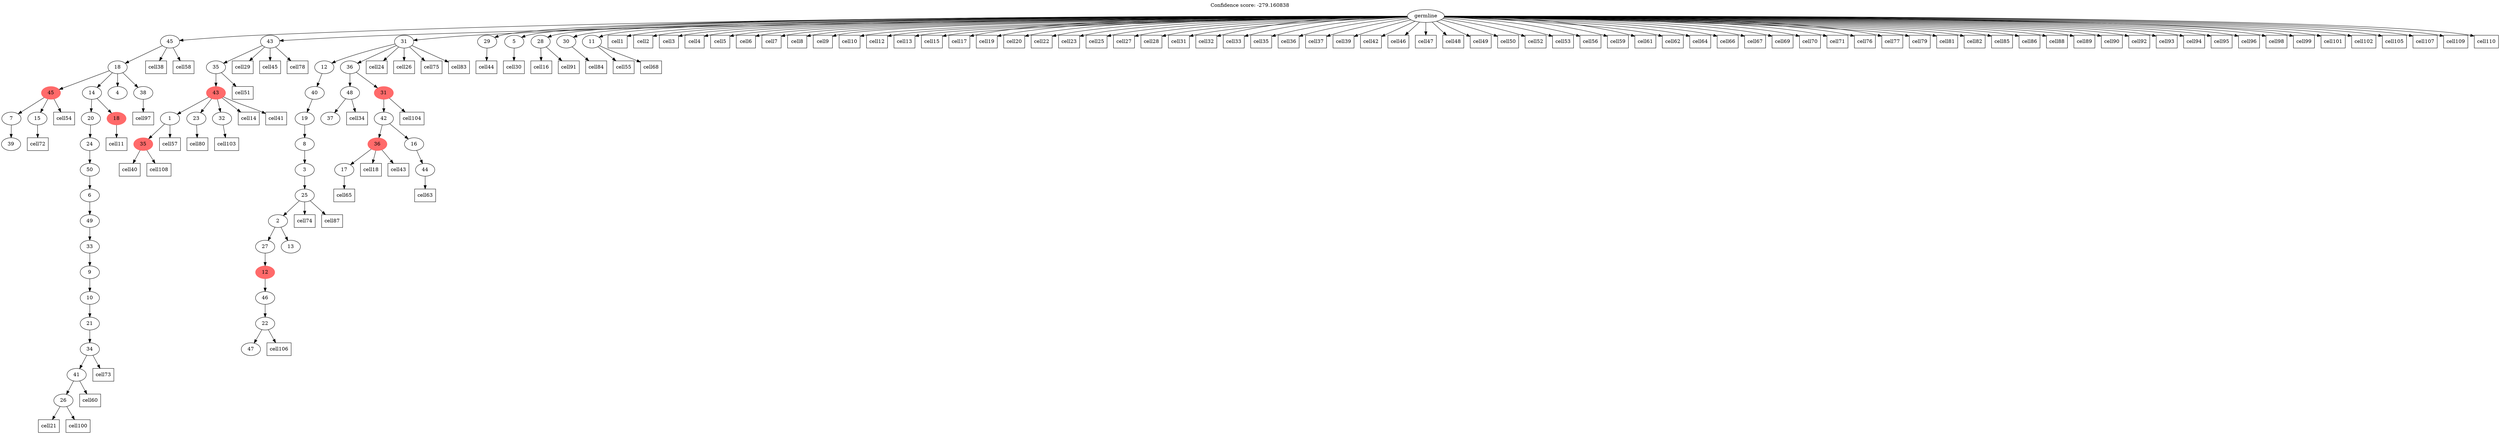 digraph g {
	"51" -> "52";
	"52" [label="39"];
	"49" -> "50";
	"50" [label="15"];
	"49" -> "51";
	"51" [label="7"];
	"46" -> "47";
	"47" [label="26"];
	"45" -> "46";
	"46" [label="41"];
	"44" -> "45";
	"45" [label="34"];
	"43" -> "44";
	"44" [label="21"];
	"42" -> "43";
	"43" [label="10"];
	"41" -> "42";
	"42" [label="9"];
	"40" -> "41";
	"41" [label="33"];
	"39" -> "40";
	"40" [label="49"];
	"38" -> "39";
	"39" [label="6"];
	"37" -> "38";
	"38" [label="50"];
	"36" -> "37";
	"37" [label="24"];
	"35" -> "36";
	"36" [label="20"];
	"35" -> "48";
	"48" [color=indianred1, style=filled, label="18"];
	"34" -> "35";
	"35" [label="14"];
	"34" -> "49";
	"49" [color=indianred1, style=filled, label="45"];
	"34" -> "53";
	"53" [label="4"];
	"34" -> "54";
	"54" [label="38"];
	"33" -> "34";
	"34" [label="18"];
	"28" -> "29";
	"29" [color=indianred1, style=filled, label="35"];
	"26" -> "27";
	"27" [label="23"];
	"26" -> "28";
	"28" [label="1"];
	"26" -> "30";
	"30" [label="32"];
	"25" -> "26";
	"26" [color=indianred1, style=filled, label="43"];
	"24" -> "25";
	"25" [label="35"];
	"21" -> "22";
	"22" [label="47"];
	"20" -> "21";
	"21" [label="22"];
	"19" -> "20";
	"20" [label="46"];
	"18" -> "19";
	"19" [color=indianred1, style=filled, label="12"];
	"17" -> "18";
	"18" [label="27"];
	"17" -> "23";
	"23" [label="13"];
	"16" -> "17";
	"17" [label="2"];
	"15" -> "16";
	"16" [label="25"];
	"14" -> "15";
	"15" [label="3"];
	"13" -> "14";
	"14" [label="8"];
	"12" -> "13";
	"13" [label="19"];
	"11" -> "12";
	"12" [label="40"];
	"9" -> "10";
	"10" [label="37"];
	"7" -> "8";
	"8" [label="17"];
	"5" -> "6";
	"6" [label="44"];
	"4" -> "5";
	"5" [label="16"];
	"4" -> "7";
	"7" [color=indianred1, style=filled, label="36"];
	"3" -> "4";
	"4" [label="42"];
	"2" -> "3";
	"3" [color=indianred1, style=filled, label="31"];
	"2" -> "9";
	"9" [label="48"];
	"1" -> "2";
	"2" [label="36"];
	"1" -> "11";
	"11" [label="12"];
	"0" -> "1";
	"1" [label="31"];
	"0" -> "24";
	"24" [label="43"];
	"0" -> "31";
	"31" [label="29"];
	"0" -> "32";
	"32" [label="5"];
	"0" -> "33";
	"33" [label="45"];
	"0" -> "55";
	"55" [label="28"];
	"0" -> "56";
	"56" [label="30"];
	"0" -> "57";
	"57" [label="11"];
	"0" [label="germline"];
	"0" -> "cell1";
	"cell1" [shape=box];
	"0" -> "cell2";
	"cell2" [shape=box];
	"0" -> "cell3";
	"cell3" [shape=box];
	"0" -> "cell4";
	"cell4" [shape=box];
	"0" -> "cell5";
	"cell5" [shape=box];
	"0" -> "cell6";
	"cell6" [shape=box];
	"0" -> "cell7";
	"cell7" [shape=box];
	"0" -> "cell8";
	"cell8" [shape=box];
	"0" -> "cell9";
	"cell9" [shape=box];
	"0" -> "cell10";
	"cell10" [shape=box];
	"48" -> "cell11";
	"cell11" [shape=box];
	"0" -> "cell12";
	"cell12" [shape=box];
	"0" -> "cell13";
	"cell13" [shape=box];
	"26" -> "cell14";
	"cell14" [shape=box];
	"0" -> "cell15";
	"cell15" [shape=box];
	"55" -> "cell16";
	"cell16" [shape=box];
	"0" -> "cell17";
	"cell17" [shape=box];
	"7" -> "cell18";
	"cell18" [shape=box];
	"0" -> "cell19";
	"cell19" [shape=box];
	"0" -> "cell20";
	"cell20" [shape=box];
	"47" -> "cell21";
	"cell21" [shape=box];
	"0" -> "cell22";
	"cell22" [shape=box];
	"0" -> "cell23";
	"cell23" [shape=box];
	"1" -> "cell24";
	"cell24" [shape=box];
	"0" -> "cell25";
	"cell25" [shape=box];
	"1" -> "cell26";
	"cell26" [shape=box];
	"0" -> "cell27";
	"cell27" [shape=box];
	"0" -> "cell28";
	"cell28" [shape=box];
	"24" -> "cell29";
	"cell29" [shape=box];
	"32" -> "cell30";
	"cell30" [shape=box];
	"0" -> "cell31";
	"cell31" [shape=box];
	"0" -> "cell32";
	"cell32" [shape=box];
	"0" -> "cell33";
	"cell33" [shape=box];
	"9" -> "cell34";
	"cell34" [shape=box];
	"0" -> "cell35";
	"cell35" [shape=box];
	"0" -> "cell36";
	"cell36" [shape=box];
	"0" -> "cell37";
	"cell37" [shape=box];
	"33" -> "cell38";
	"cell38" [shape=box];
	"0" -> "cell39";
	"cell39" [shape=box];
	"29" -> "cell40";
	"cell40" [shape=box];
	"26" -> "cell41";
	"cell41" [shape=box];
	"0" -> "cell42";
	"cell42" [shape=box];
	"7" -> "cell43";
	"cell43" [shape=box];
	"31" -> "cell44";
	"cell44" [shape=box];
	"24" -> "cell45";
	"cell45" [shape=box];
	"0" -> "cell46";
	"cell46" [shape=box];
	"0" -> "cell47";
	"cell47" [shape=box];
	"0" -> "cell48";
	"cell48" [shape=box];
	"0" -> "cell49";
	"cell49" [shape=box];
	"0" -> "cell50";
	"cell50" [shape=box];
	"25" -> "cell51";
	"cell51" [shape=box];
	"0" -> "cell52";
	"cell52" [shape=box];
	"0" -> "cell53";
	"cell53" [shape=box];
	"49" -> "cell54";
	"cell54" [shape=box];
	"57" -> "cell55";
	"cell55" [shape=box];
	"0" -> "cell56";
	"cell56" [shape=box];
	"28" -> "cell57";
	"cell57" [shape=box];
	"33" -> "cell58";
	"cell58" [shape=box];
	"0" -> "cell59";
	"cell59" [shape=box];
	"46" -> "cell60";
	"cell60" [shape=box];
	"0" -> "cell61";
	"cell61" [shape=box];
	"0" -> "cell62";
	"cell62" [shape=box];
	"6" -> "cell63";
	"cell63" [shape=box];
	"0" -> "cell64";
	"cell64" [shape=box];
	"8" -> "cell65";
	"cell65" [shape=box];
	"0" -> "cell66";
	"cell66" [shape=box];
	"0" -> "cell67";
	"cell67" [shape=box];
	"57" -> "cell68";
	"cell68" [shape=box];
	"0" -> "cell69";
	"cell69" [shape=box];
	"0" -> "cell70";
	"cell70" [shape=box];
	"0" -> "cell71";
	"cell71" [shape=box];
	"50" -> "cell72";
	"cell72" [shape=box];
	"45" -> "cell73";
	"cell73" [shape=box];
	"16" -> "cell74";
	"cell74" [shape=box];
	"1" -> "cell75";
	"cell75" [shape=box];
	"0" -> "cell76";
	"cell76" [shape=box];
	"0" -> "cell77";
	"cell77" [shape=box];
	"24" -> "cell78";
	"cell78" [shape=box];
	"0" -> "cell79";
	"cell79" [shape=box];
	"27" -> "cell80";
	"cell80" [shape=box];
	"0" -> "cell81";
	"cell81" [shape=box];
	"0" -> "cell82";
	"cell82" [shape=box];
	"1" -> "cell83";
	"cell83" [shape=box];
	"56" -> "cell84";
	"cell84" [shape=box];
	"0" -> "cell85";
	"cell85" [shape=box];
	"0" -> "cell86";
	"cell86" [shape=box];
	"16" -> "cell87";
	"cell87" [shape=box];
	"0" -> "cell88";
	"cell88" [shape=box];
	"0" -> "cell89";
	"cell89" [shape=box];
	"0" -> "cell90";
	"cell90" [shape=box];
	"55" -> "cell91";
	"cell91" [shape=box];
	"0" -> "cell92";
	"cell92" [shape=box];
	"0" -> "cell93";
	"cell93" [shape=box];
	"0" -> "cell94";
	"cell94" [shape=box];
	"0" -> "cell95";
	"cell95" [shape=box];
	"0" -> "cell96";
	"cell96" [shape=box];
	"54" -> "cell97";
	"cell97" [shape=box];
	"0" -> "cell98";
	"cell98" [shape=box];
	"0" -> "cell99";
	"cell99" [shape=box];
	"47" -> "cell100";
	"cell100" [shape=box];
	"0" -> "cell101";
	"cell101" [shape=box];
	"0" -> "cell102";
	"cell102" [shape=box];
	"30" -> "cell103";
	"cell103" [shape=box];
	"3" -> "cell104";
	"cell104" [shape=box];
	"0" -> "cell105";
	"cell105" [shape=box];
	"21" -> "cell106";
	"cell106" [shape=box];
	"0" -> "cell107";
	"cell107" [shape=box];
	"29" -> "cell108";
	"cell108" [shape=box];
	"0" -> "cell109";
	"cell109" [shape=box];
	"0" -> "cell110";
	"cell110" [shape=box];
	labelloc="t";
	label="Confidence score: -279.160838";
}

